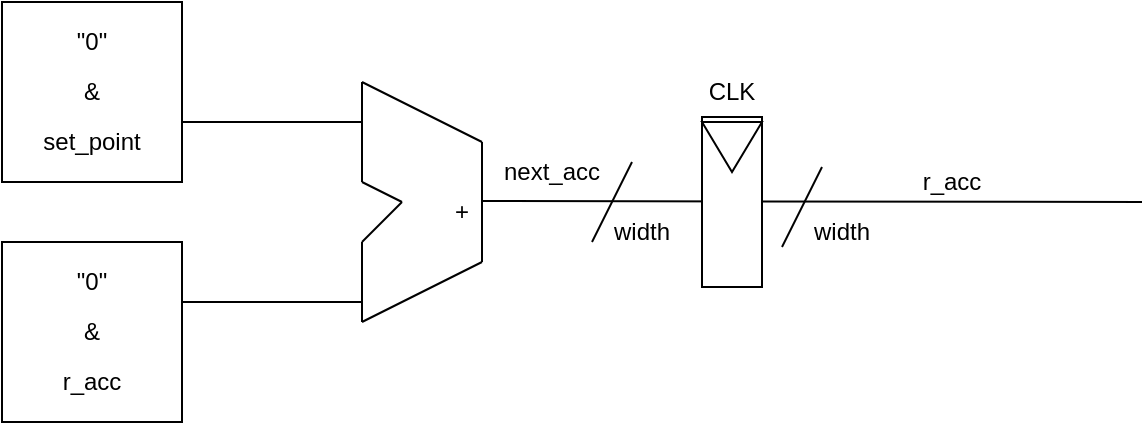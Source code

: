 <mxfile version="24.0.0" type="github">
  <diagram name="Page-1" id="cMfeeuoLziK42vMgpFFL">
    <mxGraphModel dx="1434" dy="795" grid="1" gridSize="10" guides="1" tooltips="1" connect="1" arrows="1" fold="1" page="1" pageScale="1" pageWidth="850" pageHeight="1100" math="0" shadow="0">
      <root>
        <mxCell id="0" />
        <mxCell id="1" parent="0" />
        <mxCell id="QD1RgbuTIPwoP_mnovIm-10" value="" style="group" parent="1" vertex="1" connectable="0">
          <mxGeometry x="120" y="290" width="90" height="90" as="geometry" />
        </mxCell>
        <mxCell id="QD1RgbuTIPwoP_mnovIm-6" value="" style="rounded=0;whiteSpace=wrap;html=1;" parent="QD1RgbuTIPwoP_mnovIm-10" vertex="1">
          <mxGeometry width="90" height="90" as="geometry" />
        </mxCell>
        <mxCell id="QD1RgbuTIPwoP_mnovIm-7" value="&quot;0&quot;" style="text;html=1;align=center;verticalAlign=middle;whiteSpace=wrap;rounded=0;" parent="QD1RgbuTIPwoP_mnovIm-10" vertex="1">
          <mxGeometry x="30" y="10" width="30" height="20" as="geometry" />
        </mxCell>
        <mxCell id="QD1RgbuTIPwoP_mnovIm-8" value="&amp;amp;" style="text;html=1;align=center;verticalAlign=middle;whiteSpace=wrap;rounded=0;" parent="QD1RgbuTIPwoP_mnovIm-10" vertex="1">
          <mxGeometry x="30" y="35" width="30" height="20" as="geometry" />
        </mxCell>
        <mxCell id="QD1RgbuTIPwoP_mnovIm-9" value="r_acc" style="text;html=1;align=center;verticalAlign=middle;whiteSpace=wrap;rounded=0;" parent="QD1RgbuTIPwoP_mnovIm-10" vertex="1">
          <mxGeometry x="30" y="60" width="30" height="20" as="geometry" />
        </mxCell>
        <mxCell id="QD1RgbuTIPwoP_mnovIm-11" value="" style="group" parent="1" vertex="1" connectable="0">
          <mxGeometry x="120" y="170" width="90" height="90" as="geometry" />
        </mxCell>
        <mxCell id="QD1RgbuTIPwoP_mnovIm-1" value="" style="rounded=0;whiteSpace=wrap;html=1;" parent="QD1RgbuTIPwoP_mnovIm-11" vertex="1">
          <mxGeometry width="90" height="90" as="geometry" />
        </mxCell>
        <mxCell id="QD1RgbuTIPwoP_mnovIm-2" value="&quot;0&quot;" style="text;html=1;align=center;verticalAlign=middle;whiteSpace=wrap;rounded=0;" parent="QD1RgbuTIPwoP_mnovIm-11" vertex="1">
          <mxGeometry x="30" y="10" width="30" height="20" as="geometry" />
        </mxCell>
        <mxCell id="QD1RgbuTIPwoP_mnovIm-4" value="&amp;amp;" style="text;html=1;align=center;verticalAlign=middle;whiteSpace=wrap;rounded=0;" parent="QD1RgbuTIPwoP_mnovIm-11" vertex="1">
          <mxGeometry x="30" y="35" width="30" height="20" as="geometry" />
        </mxCell>
        <mxCell id="QD1RgbuTIPwoP_mnovIm-5" value="set_point" style="text;html=1;align=center;verticalAlign=middle;whiteSpace=wrap;rounded=0;" parent="QD1RgbuTIPwoP_mnovIm-11" vertex="1">
          <mxGeometry x="30" y="60" width="30" height="20" as="geometry" />
        </mxCell>
        <mxCell id="QD1RgbuTIPwoP_mnovIm-23" value="" style="group" parent="1" vertex="1" connectable="0">
          <mxGeometry x="300" y="210" width="125" height="120" as="geometry" />
        </mxCell>
        <mxCell id="QD1RgbuTIPwoP_mnovIm-16" value="" style="endArrow=none;html=1;rounded=0;" parent="QD1RgbuTIPwoP_mnovIm-23" edge="1">
          <mxGeometry width="50" height="50" relative="1" as="geometry">
            <mxPoint y="120" as="sourcePoint" />
            <mxPoint x="60" y="90" as="targetPoint" />
          </mxGeometry>
        </mxCell>
        <mxCell id="QD1RgbuTIPwoP_mnovIm-17" value="" style="endArrow=none;html=1;rounded=0;" parent="QD1RgbuTIPwoP_mnovIm-23" edge="1">
          <mxGeometry width="50" height="50" relative="1" as="geometry">
            <mxPoint x="60" y="90" as="sourcePoint" />
            <mxPoint x="60" y="30" as="targetPoint" />
          </mxGeometry>
        </mxCell>
        <mxCell id="QD1RgbuTIPwoP_mnovIm-18" value="" style="endArrow=none;html=1;rounded=0;" parent="QD1RgbuTIPwoP_mnovIm-23" edge="1">
          <mxGeometry width="50" height="50" relative="1" as="geometry">
            <mxPoint as="sourcePoint" />
            <mxPoint x="60" y="30" as="targetPoint" />
          </mxGeometry>
        </mxCell>
        <mxCell id="QD1RgbuTIPwoP_mnovIm-19" value="" style="endArrow=none;html=1;rounded=0;" parent="QD1RgbuTIPwoP_mnovIm-23" edge="1">
          <mxGeometry width="50" height="50" relative="1" as="geometry">
            <mxPoint y="50" as="sourcePoint" />
            <mxPoint as="targetPoint" />
          </mxGeometry>
        </mxCell>
        <mxCell id="QD1RgbuTIPwoP_mnovIm-20" value="" style="endArrow=none;html=1;rounded=0;" parent="QD1RgbuTIPwoP_mnovIm-23" edge="1">
          <mxGeometry width="50" height="50" relative="1" as="geometry">
            <mxPoint y="120" as="sourcePoint" />
            <mxPoint y="80" as="targetPoint" />
          </mxGeometry>
        </mxCell>
        <mxCell id="QD1RgbuTIPwoP_mnovIm-21" value="" style="endArrow=none;html=1;rounded=0;" parent="QD1RgbuTIPwoP_mnovIm-23" edge="1">
          <mxGeometry width="50" height="50" relative="1" as="geometry">
            <mxPoint y="80" as="sourcePoint" />
            <mxPoint x="20" y="60" as="targetPoint" />
          </mxGeometry>
        </mxCell>
        <mxCell id="QD1RgbuTIPwoP_mnovIm-22" value="" style="endArrow=none;html=1;rounded=0;" parent="QD1RgbuTIPwoP_mnovIm-23" edge="1">
          <mxGeometry width="50" height="50" relative="1" as="geometry">
            <mxPoint y="50" as="sourcePoint" />
            <mxPoint x="20" y="60" as="targetPoint" />
          </mxGeometry>
        </mxCell>
        <mxCell id="QD1RgbuTIPwoP_mnovIm-26" value="+" style="text;html=1;align=center;verticalAlign=middle;whiteSpace=wrap;rounded=0;" parent="QD1RgbuTIPwoP_mnovIm-23" vertex="1">
          <mxGeometry x="20" y="50" width="60" height="30" as="geometry" />
        </mxCell>
        <mxCell id="QD1RgbuTIPwoP_mnovIm-28" value="next_acc" style="text;html=1;align=center;verticalAlign=middle;whiteSpace=wrap;rounded=0;" parent="QD1RgbuTIPwoP_mnovIm-23" vertex="1">
          <mxGeometry x="65" y="30" width="60" height="30" as="geometry" />
        </mxCell>
        <mxCell id="QD1RgbuTIPwoP_mnovIm-24" value="" style="endArrow=none;html=1;rounded=0;" parent="1" edge="1">
          <mxGeometry width="50" height="50" relative="1" as="geometry">
            <mxPoint x="210" y="320" as="sourcePoint" />
            <mxPoint x="300" y="320" as="targetPoint" />
          </mxGeometry>
        </mxCell>
        <mxCell id="QD1RgbuTIPwoP_mnovIm-25" value="" style="endArrow=none;html=1;rounded=0;" parent="1" edge="1">
          <mxGeometry width="50" height="50" relative="1" as="geometry">
            <mxPoint x="210" y="230" as="sourcePoint" />
            <mxPoint x="300" y="230" as="targetPoint" />
          </mxGeometry>
        </mxCell>
        <mxCell id="QD1RgbuTIPwoP_mnovIm-27" value="" style="endArrow=none;html=1;rounded=0;" parent="1" edge="1">
          <mxGeometry width="50" height="50" relative="1" as="geometry">
            <mxPoint x="360" y="269.5" as="sourcePoint" />
            <mxPoint x="690" y="270" as="targetPoint" />
          </mxGeometry>
        </mxCell>
        <mxCell id="QD1RgbuTIPwoP_mnovIm-29" value="" style="endArrow=none;html=1;rounded=0;" parent="1" edge="1">
          <mxGeometry width="50" height="50" relative="1" as="geometry">
            <mxPoint x="415" y="290" as="sourcePoint" />
            <mxPoint x="435" y="250" as="targetPoint" />
          </mxGeometry>
        </mxCell>
        <mxCell id="QD1RgbuTIPwoP_mnovIm-30" value="width" style="text;html=1;align=center;verticalAlign=middle;whiteSpace=wrap;rounded=0;" parent="1" vertex="1">
          <mxGeometry x="410" y="270" width="60" height="30" as="geometry" />
        </mxCell>
        <mxCell id="QD1RgbuTIPwoP_mnovIm-31" value="" style="endArrow=none;html=1;rounded=0;" parent="1" edge="1">
          <mxGeometry width="50" height="50" relative="1" as="geometry">
            <mxPoint x="510" y="292.5" as="sourcePoint" />
            <mxPoint x="530" y="252.5" as="targetPoint" />
          </mxGeometry>
        </mxCell>
        <mxCell id="QD1RgbuTIPwoP_mnovIm-32" value="width" style="text;html=1;align=center;verticalAlign=middle;whiteSpace=wrap;rounded=0;" parent="1" vertex="1">
          <mxGeometry x="510" y="270" width="60" height="30" as="geometry" />
        </mxCell>
        <mxCell id="QD1RgbuTIPwoP_mnovIm-35" value="" style="group" parent="1" vertex="1" connectable="0">
          <mxGeometry x="470" y="227.5" width="30" height="85" as="geometry" />
        </mxCell>
        <mxCell id="QD1RgbuTIPwoP_mnovIm-33" value="" style="rounded=0;whiteSpace=wrap;html=1;" parent="QD1RgbuTIPwoP_mnovIm-35" vertex="1">
          <mxGeometry width="30" height="85" as="geometry" />
        </mxCell>
        <mxCell id="QD1RgbuTIPwoP_mnovIm-34" value="" style="triangle;whiteSpace=wrap;html=1;rotation=90;" parent="QD1RgbuTIPwoP_mnovIm-35" vertex="1">
          <mxGeometry x="2.5" width="25" height="30" as="geometry" />
        </mxCell>
        <mxCell id="QD1RgbuTIPwoP_mnovIm-43" value="r_acc" style="text;html=1;align=center;verticalAlign=middle;whiteSpace=wrap;rounded=0;" parent="1" vertex="1">
          <mxGeometry x="580" y="250" width="30" height="20" as="geometry" />
        </mxCell>
        <mxCell id="QD1RgbuTIPwoP_mnovIm-44" value="CLK" style="text;html=1;align=center;verticalAlign=middle;whiteSpace=wrap;rounded=0;" parent="1" vertex="1">
          <mxGeometry x="455" y="200" width="60" height="30" as="geometry" />
        </mxCell>
      </root>
    </mxGraphModel>
  </diagram>
</mxfile>
